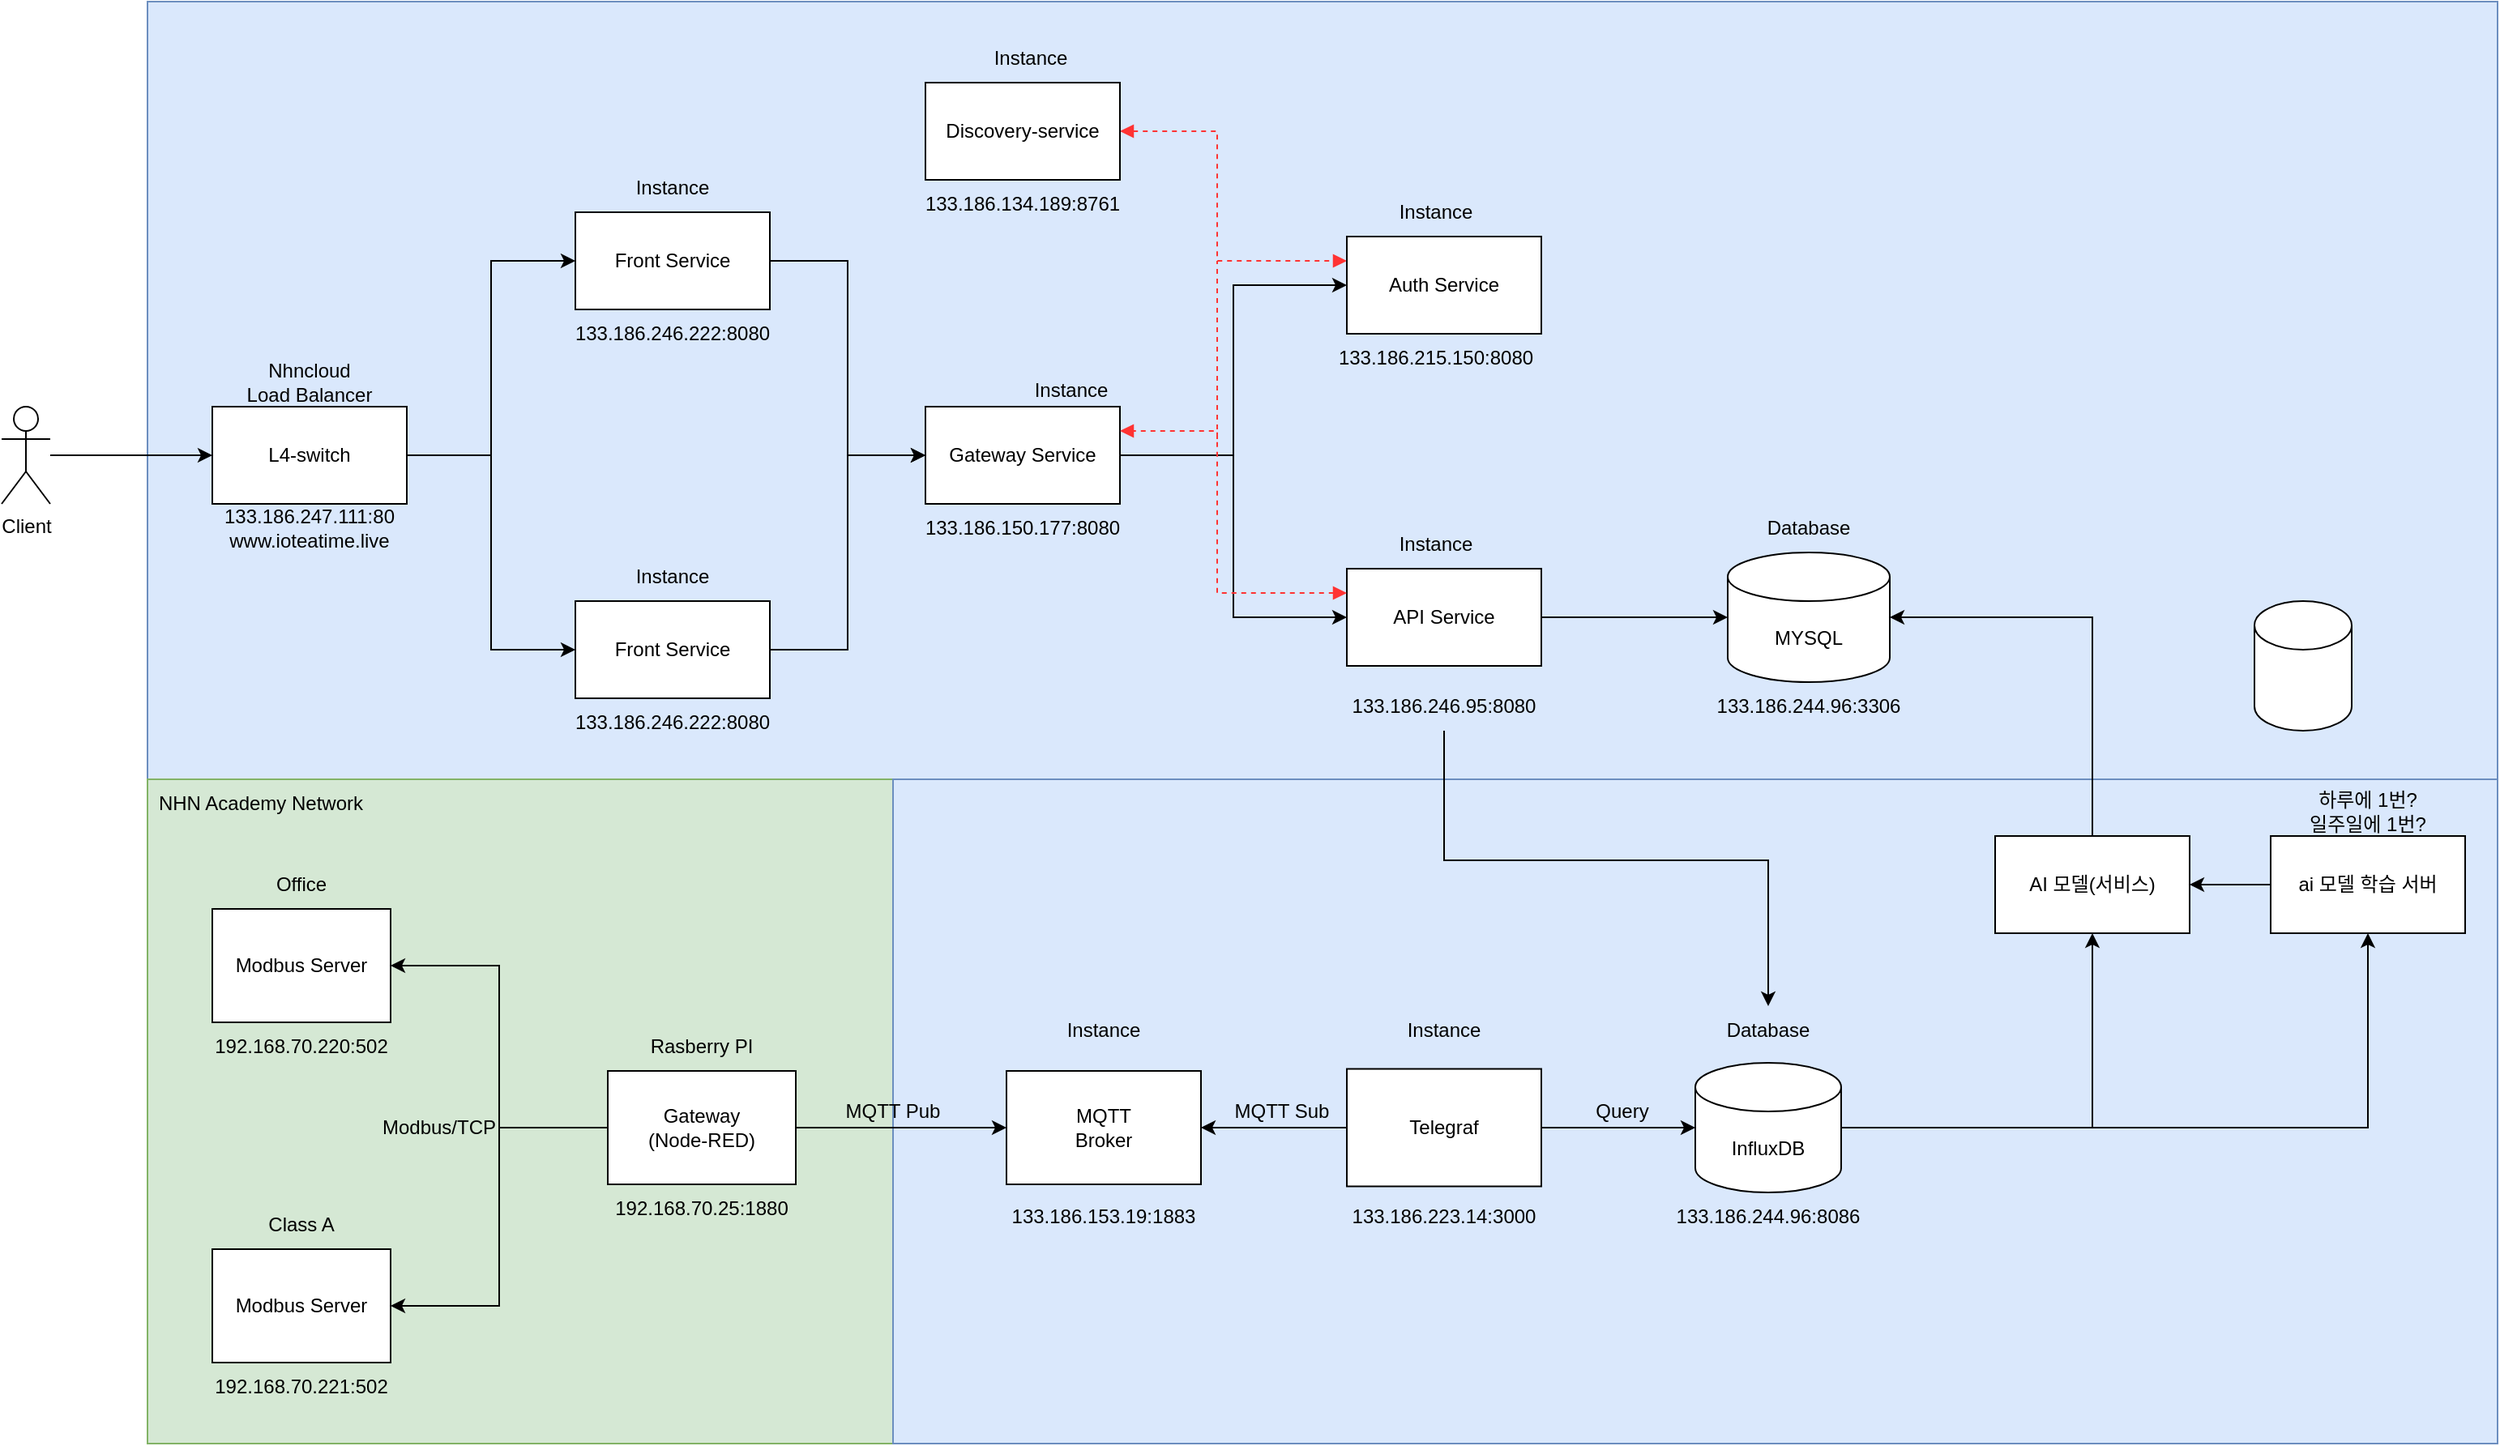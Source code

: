 <mxfile version="24.2.3" type="github">
  <diagram name="페이지-1" id="th0XQkB2l59hhsC8lqRe">
    <mxGraphModel dx="2004" dy="2322" grid="1" gridSize="10" guides="1" tooltips="1" connect="1" arrows="1" fold="1" page="1" pageScale="1" pageWidth="827" pageHeight="1169" math="0" shadow="0">
      <root>
        <mxCell id="0" />
        <mxCell id="1" parent="0" />
        <mxCell id="sQb8ffSm1RUAsvBsyorU-21" value="" style="rounded=0;whiteSpace=wrap;html=1;fillColor=#dae8fc;strokeColor=#6c8ebf;" parent="1" vertex="1">
          <mxGeometry x="150" y="-160" width="1450" height="480" as="geometry" />
        </mxCell>
        <mxCell id="sQb8ffSm1RUAsvBsyorU-19" value="" style="rounded=0;whiteSpace=wrap;html=1;fillColor=#d5e8d4;strokeColor=#82b366;" parent="1" vertex="1">
          <mxGeometry x="150" y="320" width="460" height="410" as="geometry" />
        </mxCell>
        <mxCell id="sQb8ffSm1RUAsvBsyorU-20" value="" style="rounded=0;whiteSpace=wrap;html=1;fillColor=#dae8fc;strokeColor=#6c8ebf;" parent="1" vertex="1">
          <mxGeometry x="610" y="320" width="990" height="410" as="geometry" />
        </mxCell>
        <mxCell id="cO3AsxR2FoYZL1ss0mDV-1" value="Modbus Server" style="rounded=0;whiteSpace=wrap;html=1;" parent="1" vertex="1">
          <mxGeometry x="190" y="400" width="110" height="70" as="geometry" />
        </mxCell>
        <mxCell id="zTuHYD-jZTooekpgXttU-7" value="MQTT Pub" style="text;html=1;align=center;verticalAlign=middle;whiteSpace=wrap;rounded=0;" parent="1" vertex="1">
          <mxGeometry x="570" y="510" width="80" height="30" as="geometry" />
        </mxCell>
        <mxCell id="IO1WaZzKGrbauop8XFUP-30" style="edgeStyle=orthogonalEdgeStyle;rounded=0;orthogonalLoop=1;jettySize=auto;html=1;entryX=0;entryY=0.5;entryDx=0;entryDy=0;" parent="1" source="sQb8ffSm1RUAsvBsyorU-18" target="B-YvBcfvIbjFVjhxtEdK-5" edge="1">
          <mxGeometry relative="1" as="geometry" />
        </mxCell>
        <mxCell id="sQb8ffSm1RUAsvBsyorU-18" value="Client" style="shape=umlActor;verticalLabelPosition=bottom;verticalAlign=top;html=1;outlineConnect=0;" parent="1" vertex="1">
          <mxGeometry x="60" y="90" width="30" height="60" as="geometry" />
        </mxCell>
        <mxCell id="cO3AsxR2FoYZL1ss0mDV-2" value="Modbus Server" style="rounded=0;whiteSpace=wrap;html=1;" parent="1" vertex="1">
          <mxGeometry x="190" y="610" width="110" height="70" as="geometry" />
        </mxCell>
        <mxCell id="sQb8ffSm1RUAsvBsyorU-2" value="MQTT&lt;div&gt;Broker&lt;/div&gt;" style="rounded=0;whiteSpace=wrap;html=1;" parent="1" vertex="1">
          <mxGeometry x="680" y="500" width="120" height="70" as="geometry" />
        </mxCell>
        <mxCell id="cO3AsxR2FoYZL1ss0mDV-3" value="Office" style="text;html=1;align=center;verticalAlign=middle;whiteSpace=wrap;rounded=0;" parent="1" vertex="1">
          <mxGeometry x="215" y="370" width="60" height="30" as="geometry" />
        </mxCell>
        <mxCell id="sQb8ffSm1RUAsvBsyorU-4" style="edgeStyle=orthogonalEdgeStyle;rounded=0;orthogonalLoop=1;jettySize=auto;html=1;exitX=0;exitY=0.5;exitDx=0;exitDy=0;" parent="1" source="sQb8ffSm1RUAsvBsyorU-3" target="sQb8ffSm1RUAsvBsyorU-2" edge="1">
          <mxGeometry relative="1" as="geometry" />
        </mxCell>
        <mxCell id="cO3AsxR2FoYZL1ss0mDV-4" value="192.168.70.220:502" style="text;html=1;align=center;verticalAlign=middle;whiteSpace=wrap;rounded=0;" parent="1" vertex="1">
          <mxGeometry x="215" y="470" width="60" height="30" as="geometry" />
        </mxCell>
        <mxCell id="sQb8ffSm1RUAsvBsyorU-3" value="Telegraf" style="rounded=0;whiteSpace=wrap;html=1;" parent="1" vertex="1">
          <mxGeometry x="890" y="498.75" width="120" height="72.5" as="geometry" />
        </mxCell>
        <mxCell id="cO3AsxR2FoYZL1ss0mDV-5" value="192.168.70.221:502" style="text;html=1;align=center;verticalAlign=middle;whiteSpace=wrap;rounded=0;" parent="1" vertex="1">
          <mxGeometry x="215" y="680" width="60" height="30" as="geometry" />
        </mxCell>
        <mxCell id="sQb8ffSm1RUAsvBsyorU-5" value="MQTT Sub" style="text;html=1;align=center;verticalAlign=middle;whiteSpace=wrap;rounded=0;" parent="1" vertex="1">
          <mxGeometry x="810" y="510" width="80" height="30" as="geometry" />
        </mxCell>
        <mxCell id="cO3AsxR2FoYZL1ss0mDV-6" value="Class A" style="text;html=1;align=center;verticalAlign=middle;whiteSpace=wrap;rounded=0;" parent="1" vertex="1">
          <mxGeometry x="215" y="580" width="60" height="30" as="geometry" />
        </mxCell>
        <mxCell id="IO1WaZzKGrbauop8XFUP-35" style="edgeStyle=orthogonalEdgeStyle;rounded=0;orthogonalLoop=1;jettySize=auto;html=1;entryX=0.5;entryY=1;entryDx=0;entryDy=0;" parent="1" source="sQb8ffSm1RUAsvBsyorU-8" target="IO1WaZzKGrbauop8XFUP-34" edge="1">
          <mxGeometry relative="1" as="geometry">
            <mxPoint x="1350" y="400" as="targetPoint" />
          </mxGeometry>
        </mxCell>
        <mxCell id="IO1WaZzKGrbauop8XFUP-40" style="edgeStyle=orthogonalEdgeStyle;rounded=0;orthogonalLoop=1;jettySize=auto;html=1;entryX=0.5;entryY=1;entryDx=0;entryDy=0;" parent="1" source="sQb8ffSm1RUAsvBsyorU-8" target="IO1WaZzKGrbauop8XFUP-38" edge="1">
          <mxGeometry relative="1" as="geometry" />
        </mxCell>
        <mxCell id="sQb8ffSm1RUAsvBsyorU-8" value="InfluxDB" style="shape=cylinder3;whiteSpace=wrap;html=1;boundedLbl=1;backgroundOutline=1;size=15;" parent="1" vertex="1">
          <mxGeometry x="1105" y="495" width="90" height="80" as="geometry" />
        </mxCell>
        <mxCell id="zTuHYD-jZTooekpgXttU-1" style="edgeStyle=orthogonalEdgeStyle;rounded=0;orthogonalLoop=1;jettySize=auto;html=1;exitX=0;exitY=0.5;exitDx=0;exitDy=0;entryX=1;entryY=0.5;entryDx=0;entryDy=0;" parent="1" source="cO3AsxR2FoYZL1ss0mDV-7" target="cO3AsxR2FoYZL1ss0mDV-1" edge="1">
          <mxGeometry relative="1" as="geometry" />
        </mxCell>
        <mxCell id="zTuHYD-jZTooekpgXttU-2" style="edgeStyle=orthogonalEdgeStyle;rounded=0;orthogonalLoop=1;jettySize=auto;html=1;entryX=1;entryY=0.5;entryDx=0;entryDy=0;" parent="1" source="cO3AsxR2FoYZL1ss0mDV-7" target="cO3AsxR2FoYZL1ss0mDV-2" edge="1">
          <mxGeometry relative="1" as="geometry" />
        </mxCell>
        <mxCell id="zTuHYD-jZTooekpgXttU-6" style="edgeStyle=orthogonalEdgeStyle;rounded=0;orthogonalLoop=1;jettySize=auto;html=1;exitX=1;exitY=0.5;exitDx=0;exitDy=0;entryX=0;entryY=0.5;entryDx=0;entryDy=0;" parent="1" source="cO3AsxR2FoYZL1ss0mDV-7" target="sQb8ffSm1RUAsvBsyorU-2" edge="1">
          <mxGeometry relative="1" as="geometry" />
        </mxCell>
        <mxCell id="cO3AsxR2FoYZL1ss0mDV-7" value="Gateway&lt;div&gt;(Node-RED)&lt;/div&gt;" style="rounded=0;whiteSpace=wrap;html=1;" parent="1" vertex="1">
          <mxGeometry x="434" y="500" width="116" height="70" as="geometry" />
        </mxCell>
        <mxCell id="sQb8ffSm1RUAsvBsyorU-10" style="edgeStyle=orthogonalEdgeStyle;rounded=0;orthogonalLoop=1;jettySize=auto;html=1;exitX=1;exitY=0.5;exitDx=0;exitDy=0;entryX=0;entryY=0.5;entryDx=0;entryDy=0;entryPerimeter=0;" parent="1" source="sQb8ffSm1RUAsvBsyorU-3" target="sQb8ffSm1RUAsvBsyorU-8" edge="1">
          <mxGeometry relative="1" as="geometry" />
        </mxCell>
        <mxCell id="cO3AsxR2FoYZL1ss0mDV-8" value="192.168.70.25:1880" style="text;html=1;align=center;verticalAlign=middle;whiteSpace=wrap;rounded=0;" parent="1" vertex="1">
          <mxGeometry x="462" y="570" width="60" height="30" as="geometry" />
        </mxCell>
        <mxCell id="sQb8ffSm1RUAsvBsyorU-11" value="Query" style="text;html=1;align=center;verticalAlign=middle;whiteSpace=wrap;rounded=0;" parent="1" vertex="1">
          <mxGeometry x="1030" y="510" width="60" height="30" as="geometry" />
        </mxCell>
        <mxCell id="IO1WaZzKGrbauop8XFUP-15" style="edgeStyle=orthogonalEdgeStyle;rounded=0;orthogonalLoop=1;jettySize=auto;html=1;entryX=0;entryY=0.25;entryDx=0;entryDy=0;dashed=1;strokeColor=#FF3333;startArrow=block;startFill=1;endArrow=block;endFill=1;" parent="1" source="B-YvBcfvIbjFVjhxtEdK-1" target="zTuHYD-jZTooekpgXttU-12" edge="1">
          <mxGeometry relative="1" as="geometry">
            <Array as="points">
              <mxPoint x="810" y="-80" />
              <mxPoint x="810" />
            </Array>
          </mxGeometry>
        </mxCell>
        <mxCell id="B-YvBcfvIbjFVjhxtEdK-1" value="Discovery-service" style="rounded=0;whiteSpace=wrap;html=1;" parent="1" vertex="1">
          <mxGeometry x="630" y="-110" width="120" height="60" as="geometry" />
        </mxCell>
        <mxCell id="zTuHYD-jZTooekpgXttU-4" value="Modbus/TCP" style="text;html=1;align=center;verticalAlign=middle;whiteSpace=wrap;rounded=0;" parent="1" vertex="1">
          <mxGeometry x="300" y="520" width="60" height="30" as="geometry" />
        </mxCell>
        <mxCell id="IO1WaZzKGrbauop8XFUP-12" style="edgeStyle=orthogonalEdgeStyle;rounded=0;orthogonalLoop=1;jettySize=auto;html=1;entryX=0;entryY=0.5;entryDx=0;entryDy=0;" parent="1" source="B-YvBcfvIbjFVjhxtEdK-2" target="zTuHYD-jZTooekpgXttU-12" edge="1">
          <mxGeometry relative="1" as="geometry" />
        </mxCell>
        <mxCell id="IO1WaZzKGrbauop8XFUP-14" style="edgeStyle=orthogonalEdgeStyle;rounded=0;orthogonalLoop=1;jettySize=auto;html=1;entryX=0;entryY=0.5;entryDx=0;entryDy=0;" parent="1" source="B-YvBcfvIbjFVjhxtEdK-2" target="zTuHYD-jZTooekpgXttU-11" edge="1">
          <mxGeometry relative="1" as="geometry" />
        </mxCell>
        <mxCell id="B-YvBcfvIbjFVjhxtEdK-2" value="Gateway Service" style="rounded=0;whiteSpace=wrap;html=1;" parent="1" vertex="1">
          <mxGeometry x="630" y="90" width="120" height="60" as="geometry" />
        </mxCell>
        <mxCell id="sQb8ffSm1RUAsvBsyorU-12" value="133.186.153.19:1883" style="text;html=1;align=center;verticalAlign=middle;whiteSpace=wrap;rounded=0;" parent="1" vertex="1">
          <mxGeometry x="675" y="575" width="130" height="30" as="geometry" />
        </mxCell>
        <mxCell id="sQb8ffSm1RUAsvBsyorU-13" value="133.186.223.14:3000" style="text;html=1;align=center;verticalAlign=middle;whiteSpace=wrap;rounded=0;" parent="1" vertex="1">
          <mxGeometry x="885" y="575" width="130" height="30" as="geometry" />
        </mxCell>
        <mxCell id="zTuHYD-jZTooekpgXttU-8" value="Rasberry PI" style="text;html=1;align=center;verticalAlign=middle;whiteSpace=wrap;rounded=0;" parent="1" vertex="1">
          <mxGeometry x="454" y="470" width="76" height="30" as="geometry" />
        </mxCell>
        <mxCell id="sQb8ffSm1RUAsvBsyorU-14" value="Instance" style="text;html=1;align=center;verticalAlign=middle;whiteSpace=wrap;rounded=0;" parent="1" vertex="1">
          <mxGeometry x="710" y="460" width="60" height="30" as="geometry" />
        </mxCell>
        <mxCell id="IO1WaZzKGrbauop8XFUP-3" style="edgeStyle=orthogonalEdgeStyle;rounded=0;orthogonalLoop=1;jettySize=auto;html=1;entryX=0;entryY=0.5;entryDx=0;entryDy=0;" parent="1" source="B-YvBcfvIbjFVjhxtEdK-5" target="B-YvBcfvIbjFVjhxtEdK-7" edge="1">
          <mxGeometry relative="1" as="geometry" />
        </mxCell>
        <mxCell id="IO1WaZzKGrbauop8XFUP-4" style="edgeStyle=orthogonalEdgeStyle;rounded=0;orthogonalLoop=1;jettySize=auto;html=1;entryX=0;entryY=0.5;entryDx=0;entryDy=0;" parent="1" source="B-YvBcfvIbjFVjhxtEdK-5" target="IO1WaZzKGrbauop8XFUP-2" edge="1">
          <mxGeometry relative="1" as="geometry" />
        </mxCell>
        <mxCell id="B-YvBcfvIbjFVjhxtEdK-5" value="L4-switch" style="rounded=0;whiteSpace=wrap;html=1;" parent="1" vertex="1">
          <mxGeometry x="190" y="90" width="120" height="60" as="geometry" />
        </mxCell>
        <mxCell id="zTuHYD-jZTooekpgXttU-10" value="MYSQL" style="shape=cylinder3;whiteSpace=wrap;html=1;boundedLbl=1;backgroundOutline=1;size=15;" parent="1" vertex="1">
          <mxGeometry x="1125" y="180" width="100" height="80" as="geometry" />
        </mxCell>
        <mxCell id="IO1WaZzKGrbauop8XFUP-10" style="edgeStyle=orthogonalEdgeStyle;rounded=0;orthogonalLoop=1;jettySize=auto;html=1;entryX=0;entryY=0.5;entryDx=0;entryDy=0;" parent="1" source="B-YvBcfvIbjFVjhxtEdK-7" target="B-YvBcfvIbjFVjhxtEdK-2" edge="1">
          <mxGeometry relative="1" as="geometry" />
        </mxCell>
        <mxCell id="B-YvBcfvIbjFVjhxtEdK-7" value="Front Service" style="rounded=0;whiteSpace=wrap;html=1;" parent="1" vertex="1">
          <mxGeometry x="414" y="-30" width="120" height="60" as="geometry" />
        </mxCell>
        <mxCell id="sQb8ffSm1RUAsvBsyorU-15" value="Database" style="text;html=1;align=center;verticalAlign=middle;whiteSpace=wrap;rounded=0;" parent="1" vertex="1">
          <mxGeometry x="1120" y="460" width="60" height="30" as="geometry" />
        </mxCell>
        <mxCell id="B-YvBcfvIbjFVjhxtEdK-9" value="Nhncloud&lt;div&gt;Load Balancer&lt;/div&gt;" style="text;html=1;align=center;verticalAlign=middle;whiteSpace=wrap;rounded=0;" parent="1" vertex="1">
          <mxGeometry x="205" y="60" width="90" height="30" as="geometry" />
        </mxCell>
        <mxCell id="sQb8ffSm1RUAsvBsyorU-16" value="Instance" style="text;html=1;align=center;verticalAlign=middle;whiteSpace=wrap;rounded=0;" parent="1" vertex="1">
          <mxGeometry x="920" y="460" width="60" height="30" as="geometry" />
        </mxCell>
        <mxCell id="sQb8ffSm1RUAsvBsyorU-17" value="133.186.244.96:8086" style="text;html=1;align=center;verticalAlign=middle;whiteSpace=wrap;rounded=0;" parent="1" vertex="1">
          <mxGeometry x="1085" y="575" width="130" height="30" as="geometry" />
        </mxCell>
        <mxCell id="zTuHYD-jZTooekpgXttU-11" value="API Service" style="rounded=0;whiteSpace=wrap;html=1;" parent="1" vertex="1">
          <mxGeometry x="890" y="190" width="120" height="60" as="geometry" />
        </mxCell>
        <mxCell id="zTuHYD-jZTooekpgXttU-12" value="Auth Service" style="rounded=0;whiteSpace=wrap;html=1;" parent="1" vertex="1">
          <mxGeometry x="890" y="-15" width="120" height="60" as="geometry" />
        </mxCell>
        <mxCell id="zTuHYD-jZTooekpgXttU-15" style="edgeStyle=orthogonalEdgeStyle;rounded=0;orthogonalLoop=1;jettySize=auto;html=1;exitX=1;exitY=0.5;exitDx=0;exitDy=0;entryX=0;entryY=0.5;entryDx=0;entryDy=0;entryPerimeter=0;" parent="1" source="zTuHYD-jZTooekpgXttU-11" target="zTuHYD-jZTooekpgXttU-10" edge="1">
          <mxGeometry relative="1" as="geometry" />
        </mxCell>
        <mxCell id="zTuHYD-jZTooekpgXttU-18" value="Instance" style="text;html=1;align=center;verticalAlign=middle;whiteSpace=wrap;rounded=0;" parent="1" vertex="1">
          <mxGeometry x="915" y="-45" width="60" height="30" as="geometry" />
        </mxCell>
        <mxCell id="zTuHYD-jZTooekpgXttU-19" value="Instance" style="text;html=1;align=center;verticalAlign=middle;whiteSpace=wrap;rounded=0;" parent="1" vertex="1">
          <mxGeometry x="915" y="160" width="60" height="30" as="geometry" />
        </mxCell>
        <mxCell id="IO1WaZzKGrbauop8XFUP-1" value="133.186.247.111:80&lt;div&gt;www.ioteatime.live&lt;/div&gt;" style="text;html=1;align=center;verticalAlign=middle;whiteSpace=wrap;rounded=0;" parent="1" vertex="1">
          <mxGeometry x="220" y="150" width="60" height="30" as="geometry" />
        </mxCell>
        <mxCell id="IO1WaZzKGrbauop8XFUP-11" style="edgeStyle=orthogonalEdgeStyle;rounded=0;orthogonalLoop=1;jettySize=auto;html=1;entryX=0;entryY=0.5;entryDx=0;entryDy=0;" parent="1" source="IO1WaZzKGrbauop8XFUP-2" target="B-YvBcfvIbjFVjhxtEdK-2" edge="1">
          <mxGeometry relative="1" as="geometry" />
        </mxCell>
        <mxCell id="IO1WaZzKGrbauop8XFUP-2" value="Front Service" style="rounded=0;whiteSpace=wrap;html=1;" parent="1" vertex="1">
          <mxGeometry x="414" y="210" width="120" height="60" as="geometry" />
        </mxCell>
        <mxCell id="IO1WaZzKGrbauop8XFUP-5" value="133.186.246.222:8080" style="text;html=1;align=center;verticalAlign=middle;whiteSpace=wrap;rounded=0;" parent="1" vertex="1">
          <mxGeometry x="444" y="30" width="60" height="30" as="geometry" />
        </mxCell>
        <mxCell id="IO1WaZzKGrbauop8XFUP-6" value="133.186.246.222:8080" style="text;html=1;align=center;verticalAlign=middle;whiteSpace=wrap;rounded=0;" parent="1" vertex="1">
          <mxGeometry x="444" y="270" width="60" height="30" as="geometry" />
        </mxCell>
        <mxCell id="IO1WaZzKGrbauop8XFUP-7" value="Instance" style="text;html=1;align=center;verticalAlign=middle;whiteSpace=wrap;rounded=0;" parent="1" vertex="1">
          <mxGeometry x="444" y="-60" width="60" height="30" as="geometry" />
        </mxCell>
        <mxCell id="IO1WaZzKGrbauop8XFUP-8" value="Instance" style="text;html=1;align=center;verticalAlign=middle;whiteSpace=wrap;rounded=0;" parent="1" vertex="1">
          <mxGeometry x="444" y="180" width="60" height="30" as="geometry" />
        </mxCell>
        <mxCell id="IO1WaZzKGrbauop8XFUP-9" value="Instance" style="text;html=1;align=center;verticalAlign=middle;whiteSpace=wrap;rounded=0;" parent="1" vertex="1">
          <mxGeometry x="690" y="65" width="60" height="30" as="geometry" />
        </mxCell>
        <mxCell id="IO1WaZzKGrbauop8XFUP-17" value="" style="endArrow=block;html=1;rounded=0;entryX=1;entryY=0.25;entryDx=0;entryDy=0;exitX=0;exitY=0.25;exitDx=0;exitDy=0;edgeStyle=orthogonalEdgeStyle;strokeColor=#FF3333;dashed=1;startArrow=block;startFill=1;endFill=1;" parent="1" source="zTuHYD-jZTooekpgXttU-11" target="B-YvBcfvIbjFVjhxtEdK-2" edge="1">
          <mxGeometry width="50" height="50" relative="1" as="geometry">
            <mxPoint x="760" y="130" as="sourcePoint" />
            <mxPoint x="810" y="80" as="targetPoint" />
            <Array as="points">
              <mxPoint x="810" y="205" />
              <mxPoint x="810" y="105" />
            </Array>
          </mxGeometry>
        </mxCell>
        <mxCell id="IO1WaZzKGrbauop8XFUP-18" value="Instance" style="text;html=1;align=center;verticalAlign=middle;whiteSpace=wrap;rounded=0;" parent="1" vertex="1">
          <mxGeometry x="665" y="-140" width="60" height="30" as="geometry" />
        </mxCell>
        <mxCell id="IO1WaZzKGrbauop8XFUP-21" value="" style="endArrow=none;html=1;rounded=0;dashed=1;strokeColor=#FF3333;endFill=0;" parent="1" edge="1">
          <mxGeometry width="50" height="50" relative="1" as="geometry">
            <mxPoint x="810" y="110" as="sourcePoint" />
            <mxPoint x="810" as="targetPoint" />
          </mxGeometry>
        </mxCell>
        <mxCell id="IO1WaZzKGrbauop8XFUP-22" value="133.186.134.189:8761" style="text;html=1;align=center;verticalAlign=middle;whiteSpace=wrap;rounded=0;" parent="1" vertex="1">
          <mxGeometry x="660" y="-50" width="60" height="30" as="geometry" />
        </mxCell>
        <mxCell id="IO1WaZzKGrbauop8XFUP-23" value="133.186.150.177:8080" style="text;html=1;align=center;verticalAlign=middle;whiteSpace=wrap;rounded=0;" parent="1" vertex="1">
          <mxGeometry x="660" y="150" width="60" height="30" as="geometry" />
        </mxCell>
        <mxCell id="IO1WaZzKGrbauop8XFUP-24" value="133.186.215.150:8080" style="text;html=1;align=center;verticalAlign=middle;whiteSpace=wrap;rounded=0;" parent="1" vertex="1">
          <mxGeometry x="915" y="45" width="60" height="30" as="geometry" />
        </mxCell>
        <mxCell id="IO1WaZzKGrbauop8XFUP-25" value="133.186.246.95:8080" style="text;html=1;align=center;verticalAlign=middle;whiteSpace=wrap;rounded=0;" parent="1" vertex="1">
          <mxGeometry x="920" y="260" width="60" height="30" as="geometry" />
        </mxCell>
        <mxCell id="IO1WaZzKGrbauop8XFUP-26" value="133.186.244.96:3306" style="text;html=1;align=center;verticalAlign=middle;whiteSpace=wrap;rounded=0;" parent="1" vertex="1">
          <mxGeometry x="1145" y="260" width="60" height="30" as="geometry" />
        </mxCell>
        <mxCell id="IO1WaZzKGrbauop8XFUP-27" value="Database" style="text;html=1;align=center;verticalAlign=middle;whiteSpace=wrap;rounded=0;" parent="1" vertex="1">
          <mxGeometry x="1145" y="150" width="60" height="30" as="geometry" />
        </mxCell>
        <mxCell id="IO1WaZzKGrbauop8XFUP-32" style="edgeStyle=orthogonalEdgeStyle;rounded=0;orthogonalLoop=1;jettySize=auto;html=1;entryX=0.5;entryY=0;entryDx=0;entryDy=0;exitX=0.5;exitY=1;exitDx=0;exitDy=0;" parent="1" source="IO1WaZzKGrbauop8XFUP-25" target="sQb8ffSm1RUAsvBsyorU-15" edge="1">
          <mxGeometry relative="1" as="geometry">
            <Array as="points">
              <mxPoint x="950" y="370" />
              <mxPoint x="1150" y="370" />
            </Array>
          </mxGeometry>
        </mxCell>
        <mxCell id="IO1WaZzKGrbauop8XFUP-34" value="AI 모델(서비스)" style="rounded=0;whiteSpace=wrap;html=1;" parent="1" vertex="1">
          <mxGeometry x="1290" y="355" width="120" height="60" as="geometry" />
        </mxCell>
        <mxCell id="IO1WaZzKGrbauop8XFUP-36" style="edgeStyle=orthogonalEdgeStyle;rounded=0;orthogonalLoop=1;jettySize=auto;html=1;entryX=1;entryY=0.5;entryDx=0;entryDy=0;entryPerimeter=0;exitX=0.5;exitY=0;exitDx=0;exitDy=0;" parent="1" source="IO1WaZzKGrbauop8XFUP-34" target="zTuHYD-jZTooekpgXttU-10" edge="1">
          <mxGeometry relative="1" as="geometry" />
        </mxCell>
        <mxCell id="IO1WaZzKGrbauop8XFUP-39" style="edgeStyle=orthogonalEdgeStyle;rounded=0;orthogonalLoop=1;jettySize=auto;html=1;entryX=1;entryY=0.5;entryDx=0;entryDy=0;" parent="1" source="IO1WaZzKGrbauop8XFUP-38" target="IO1WaZzKGrbauop8XFUP-34" edge="1">
          <mxGeometry relative="1" as="geometry" />
        </mxCell>
        <mxCell id="IO1WaZzKGrbauop8XFUP-38" value="ai 모델 학습 서버" style="rounded=0;whiteSpace=wrap;html=1;" parent="1" vertex="1">
          <mxGeometry x="1460" y="355" width="120" height="60" as="geometry" />
        </mxCell>
        <mxCell id="IO1WaZzKGrbauop8XFUP-42" value="하루에 1번?&lt;div&gt;일주일에 1번?&lt;/div&gt;" style="text;html=1;align=center;verticalAlign=middle;whiteSpace=wrap;rounded=0;" parent="1" vertex="1">
          <mxGeometry x="1470" y="325" width="100" height="30" as="geometry" />
        </mxCell>
        <mxCell id="IO1WaZzKGrbauop8XFUP-43" value="NHN Academy Network" style="text;html=1;align=center;verticalAlign=middle;whiteSpace=wrap;rounded=0;" parent="1" vertex="1">
          <mxGeometry x="150" y="320" width="140" height="30" as="geometry" />
        </mxCell>
        <mxCell id="IO1WaZzKGrbauop8XFUP-45" value="" style="shape=cylinder3;whiteSpace=wrap;html=1;boundedLbl=1;backgroundOutline=1;size=15;" parent="1" vertex="1">
          <mxGeometry x="1450" y="210" width="60" height="80" as="geometry" />
        </mxCell>
      </root>
    </mxGraphModel>
  </diagram>
</mxfile>

